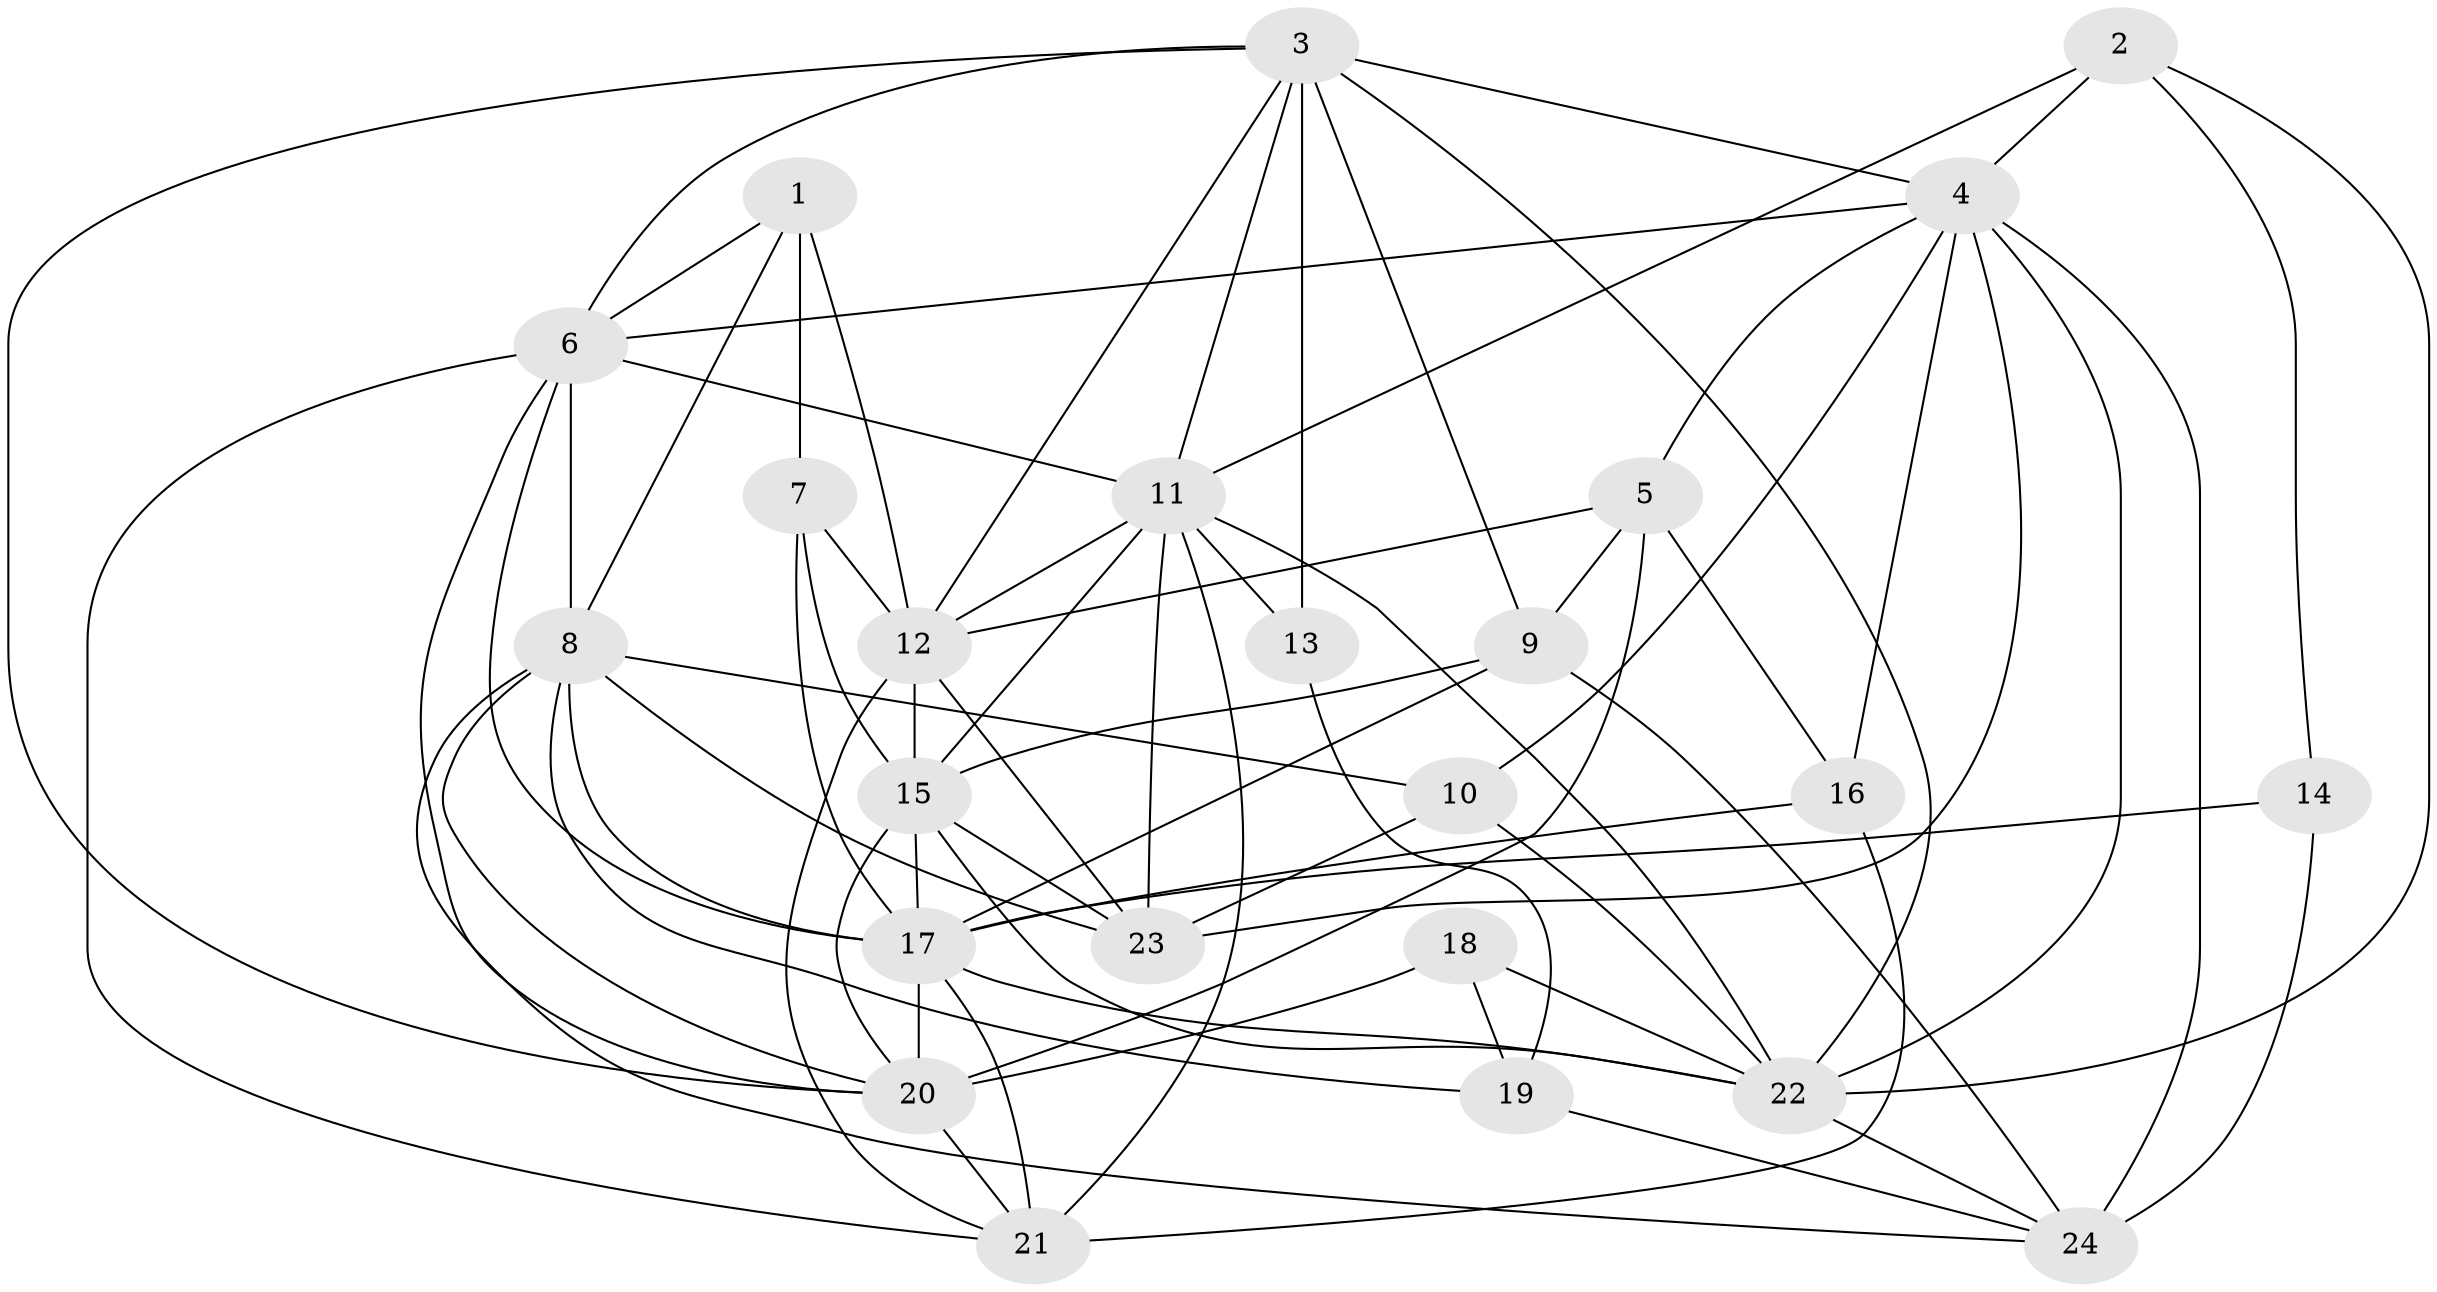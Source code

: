 // original degree distribution, {4: 0.23376623376623376, 2: 0.06493506493506493, 6: 0.07792207792207792, 3: 0.38961038961038963, 5: 0.18181818181818182, 7: 0.03896103896103896, 9: 0.012987012987012988}
// Generated by graph-tools (version 1.1) at 2025/37/03/04/25 23:37:06]
// undirected, 24 vertices, 73 edges
graph export_dot {
  node [color=gray90,style=filled];
  1;
  2;
  3;
  4;
  5;
  6;
  7;
  8;
  9;
  10;
  11;
  12;
  13;
  14;
  15;
  16;
  17;
  18;
  19;
  20;
  21;
  22;
  23;
  24;
  1 -- 6 [weight=1.0];
  1 -- 7 [weight=2.0];
  1 -- 8 [weight=1.0];
  1 -- 12 [weight=1.0];
  2 -- 4 [weight=1.0];
  2 -- 11 [weight=1.0];
  2 -- 14 [weight=1.0];
  2 -- 22 [weight=1.0];
  3 -- 4 [weight=2.0];
  3 -- 6 [weight=1.0];
  3 -- 9 [weight=1.0];
  3 -- 11 [weight=1.0];
  3 -- 12 [weight=1.0];
  3 -- 13 [weight=2.0];
  3 -- 20 [weight=1.0];
  3 -- 22 [weight=2.0];
  4 -- 5 [weight=1.0];
  4 -- 6 [weight=2.0];
  4 -- 10 [weight=2.0];
  4 -- 16 [weight=2.0];
  4 -- 22 [weight=1.0];
  4 -- 23 [weight=1.0];
  4 -- 24 [weight=2.0];
  5 -- 9 [weight=1.0];
  5 -- 12 [weight=1.0];
  5 -- 16 [weight=1.0];
  5 -- 20 [weight=2.0];
  6 -- 8 [weight=1.0];
  6 -- 11 [weight=2.0];
  6 -- 17 [weight=2.0];
  6 -- 20 [weight=1.0];
  6 -- 21 [weight=1.0];
  7 -- 12 [weight=1.0];
  7 -- 15 [weight=2.0];
  7 -- 17 [weight=1.0];
  8 -- 10 [weight=1.0];
  8 -- 17 [weight=1.0];
  8 -- 19 [weight=1.0];
  8 -- 20 [weight=1.0];
  8 -- 23 [weight=2.0];
  8 -- 24 [weight=1.0];
  9 -- 15 [weight=1.0];
  9 -- 17 [weight=1.0];
  9 -- 24 [weight=1.0];
  10 -- 22 [weight=1.0];
  10 -- 23 [weight=1.0];
  11 -- 12 [weight=2.0];
  11 -- 13 [weight=1.0];
  11 -- 15 [weight=1.0];
  11 -- 21 [weight=2.0];
  11 -- 22 [weight=1.0];
  11 -- 23 [weight=1.0];
  12 -- 15 [weight=1.0];
  12 -- 21 [weight=1.0];
  12 -- 23 [weight=1.0];
  13 -- 19 [weight=1.0];
  14 -- 17 [weight=1.0];
  14 -- 24 [weight=2.0];
  15 -- 17 [weight=1.0];
  15 -- 20 [weight=1.0];
  15 -- 22 [weight=1.0];
  15 -- 23 [weight=1.0];
  16 -- 17 [weight=2.0];
  16 -- 21 [weight=1.0];
  17 -- 20 [weight=1.0];
  17 -- 21 [weight=1.0];
  17 -- 22 [weight=1.0];
  18 -- 19 [weight=1.0];
  18 -- 20 [weight=2.0];
  18 -- 22 [weight=1.0];
  19 -- 24 [weight=1.0];
  20 -- 21 [weight=1.0];
  22 -- 24 [weight=1.0];
}
